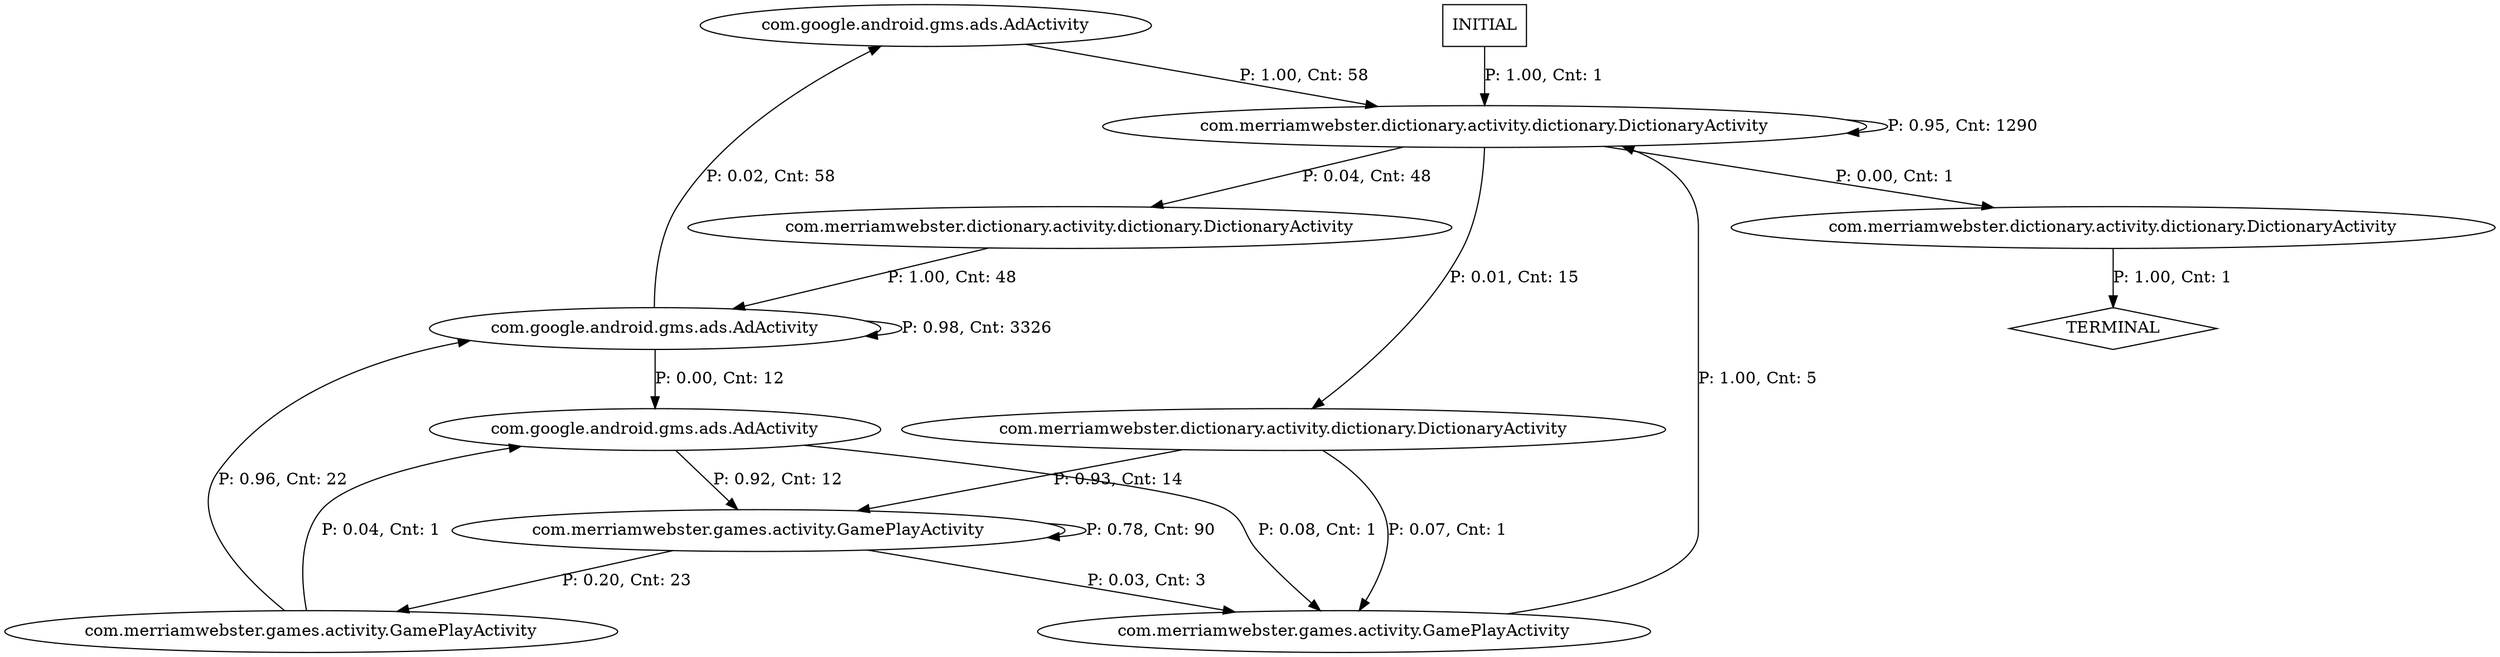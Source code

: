 digraph G {
  0 [label="com.google.android.gms.ads.AdActivity"];
  1 [label="com.google.android.gms.ads.AdActivity"];
  2 [label="com.google.android.gms.ads.AdActivity"];
  3 [label="com.merriamwebster.dictionary.activity.dictionary.DictionaryActivity"];
  4 [label="com.merriamwebster.dictionary.activity.dictionary.DictionaryActivity"];
  5 [label="com.merriamwebster.dictionary.activity.dictionary.DictionaryActivity"];
  6 [label="com.merriamwebster.dictionary.activity.dictionary.DictionaryActivity"];
  7 [label="com.merriamwebster.games.activity.GamePlayActivity"];
  8 [label="com.merriamwebster.games.activity.GamePlayActivity"];
  9 [label="com.merriamwebster.games.activity.GamePlayActivity"];
  10 [label="TERMINAL",shape=diamond];
  11 [label="INITIAL",shape=box];
0->6 [label="P: 1.00, Cnt: 58"];
1->7 [label="P: 0.08, Cnt: 1"];
1->9 [label="P: 0.92, Cnt: 12"];
2->1 [label="P: 0.00, Cnt: 12"];
2->0 [label="P: 0.02, Cnt: 58"];
2->2 [label="P: 0.98, Cnt: 3326"];
3->2 [label="P: 1.00, Cnt: 48"];
4->10 [label="P: 1.00, Cnt: 1"];
5->7 [label="P: 0.07, Cnt: 1"];
5->9 [label="P: 0.93, Cnt: 14"];
6->4 [label="P: 0.00, Cnt: 1"];
6->5 [label="P: 0.01, Cnt: 15"];
6->3 [label="P: 0.04, Cnt: 48"];
6->6 [label="P: 0.95, Cnt: 1290"];
7->6 [label="P: 1.00, Cnt: 5"];
8->1 [label="P: 0.04, Cnt: 1"];
8->2 [label="P: 0.96, Cnt: 22"];
9->7 [label="P: 0.03, Cnt: 3"];
9->8 [label="P: 0.20, Cnt: 23"];
9->9 [label="P: 0.78, Cnt: 90"];
11->6 [label="P: 1.00, Cnt: 1"];
}
